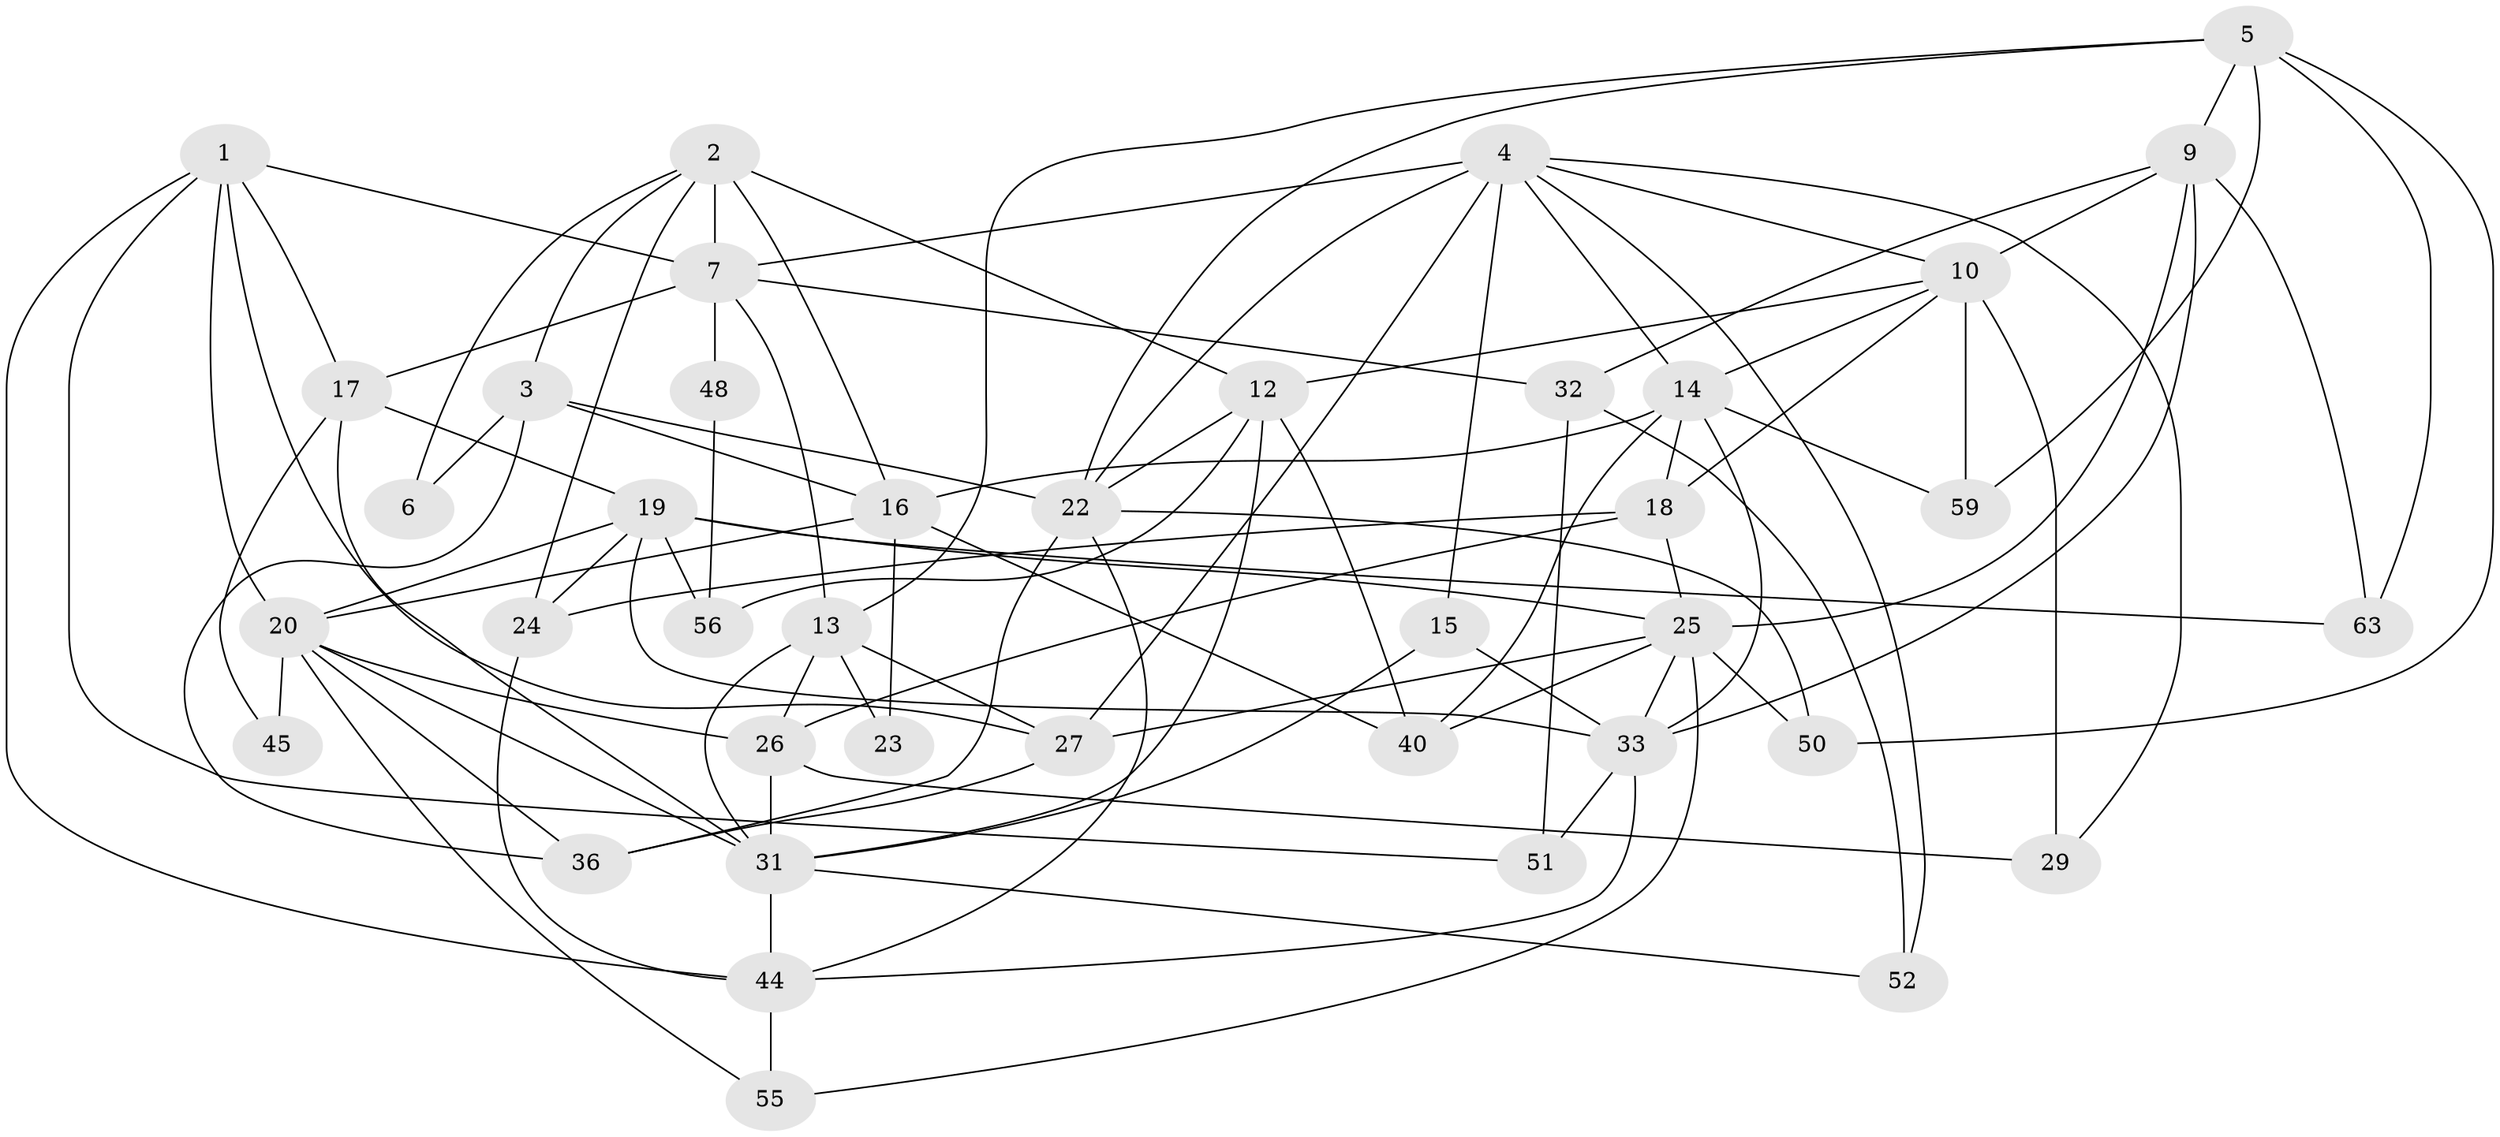 // Generated by graph-tools (version 1.1) at 2025/52/02/27/25 19:52:06]
// undirected, 40 vertices, 99 edges
graph export_dot {
graph [start="1"]
  node [color=gray90,style=filled];
  1 [super="+28"];
  2 [super="+57"];
  3 [super="+11"];
  4 [super="+8"];
  5 [super="+21"];
  6;
  7 [super="+61"];
  9 [super="+54"];
  10 [super="+43"];
  12 [super="+58"];
  13 [super="+34"];
  14 [super="+35"];
  15;
  16 [super="+30"];
  17 [super="+42"];
  18 [super="+47"];
  19 [super="+38"];
  20 [super="+60"];
  22 [super="+49"];
  23;
  24 [super="+62"];
  25 [super="+39"];
  26 [super="+37"];
  27 [super="+65"];
  29;
  31 [super="+53"];
  32;
  33 [super="+41"];
  36;
  40;
  44 [super="+46"];
  45;
  48;
  50;
  51;
  52;
  55;
  56 [super="+64"];
  59;
  63;
  1 -- 7;
  1 -- 51;
  1 -- 27;
  1 -- 20;
  1 -- 44;
  1 -- 17;
  2 -- 12 [weight=2];
  2 -- 7;
  2 -- 6;
  2 -- 16;
  2 -- 24;
  2 -- 3;
  3 -- 6;
  3 -- 16;
  3 -- 36;
  3 -- 22;
  4 -- 10;
  4 -- 7;
  4 -- 15;
  4 -- 52;
  4 -- 27;
  4 -- 29;
  4 -- 14;
  4 -- 22;
  5 -- 63;
  5 -- 50;
  5 -- 22;
  5 -- 59;
  5 -- 13;
  5 -- 9;
  7 -- 32;
  7 -- 48;
  7 -- 17 [weight=2];
  7 -- 13;
  9 -- 10;
  9 -- 32;
  9 -- 63;
  9 -- 25;
  9 -- 33;
  10 -- 12;
  10 -- 18 [weight=2];
  10 -- 59;
  10 -- 14;
  10 -- 29;
  12 -- 56;
  12 -- 40;
  12 -- 31;
  12 -- 22;
  13 -- 26;
  13 -- 31;
  13 -- 27 [weight=2];
  13 -- 23;
  14 -- 40;
  14 -- 16;
  14 -- 59;
  14 -- 33;
  14 -- 18;
  15 -- 31;
  15 -- 33;
  16 -- 20;
  16 -- 40;
  16 -- 23;
  17 -- 31;
  17 -- 19;
  17 -- 45;
  18 -- 25 [weight=2];
  18 -- 24;
  18 -- 26;
  19 -- 33;
  19 -- 24;
  19 -- 25;
  19 -- 20;
  19 -- 56;
  19 -- 63;
  20 -- 55;
  20 -- 36;
  20 -- 45;
  20 -- 31;
  20 -- 26;
  22 -- 36;
  22 -- 50;
  22 -- 44;
  24 -- 44;
  25 -- 33;
  25 -- 50;
  25 -- 55;
  25 -- 40;
  25 -- 27;
  26 -- 31;
  26 -- 29;
  27 -- 36;
  31 -- 52;
  31 -- 44;
  32 -- 52;
  32 -- 51;
  33 -- 51;
  33 -- 44;
  44 -- 55;
  48 -- 56;
}

